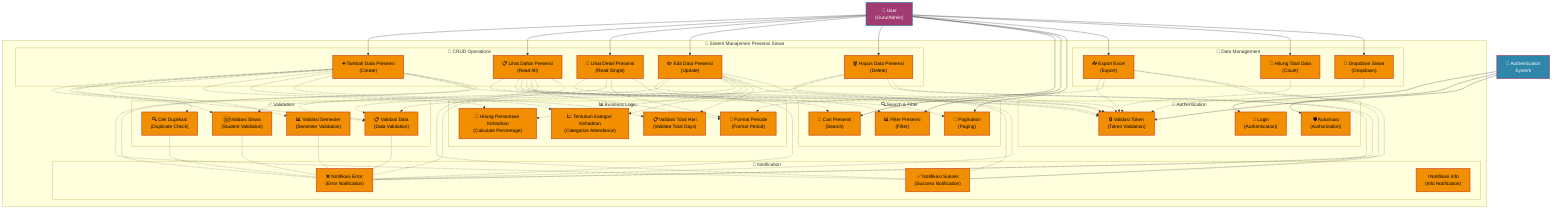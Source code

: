 graph TB
    %% Actors
    User["👤 User<br/>(Guru/Admin)"]
    Auth["🔐 Authentication<br/>System"]
    
    %% System Boundary
    subgraph System["📅 Sistem Manajemen Presensi Siswa"]
        
        %% Core CRUD Operations
        subgraph CRUD["🔄 CRUD Operations"]
            UC1["➕ Tambah Data Presensi<br/>(Create)"]
            UC2["📋 Lihat Daftar Presensi<br/>(Read All)"]
            UC3["👤 Lihat Detail Presensi<br/>(Read Single)"]
            UC4["✏️ Edit Data Presensi<br/>(Update)"]
            UC5["🗑️ Hapus Data Presensi<br/>(Delete)"]
        end
        
        %% Search & Filter Operations
        subgraph Search["🔍 Search & Filter"]
            UC6["🔎 Cari Presensi<br/>(Search)"]
            UC7["📊 Filter Presensi<br/>(Filter)"]
            UC8["📄 Pagination<br/>(Paging)"]
        end
        
        %% Data Management Operations
        subgraph DataMgmt["📁 Data Management"]
            UC9["📥 Export Excel<br/>(Export)"]
            UC10["🔢 Hitung Total Data<br/>(Count)"]
            UC11["📝 Dropdown Siswa<br/>(Dropdown)"]
        end
        
        %% Business Logic Operations
        subgraph BusinessLogic["📊 Business Logic"]
            UC12["🧮 Hitung Persentase Kehadiran<br/>(Calculate Percentage)"]
            UC13["📈 Tentukan Kategori Kehadiran<br/>(Categorize Attendance)"]
            UC14["📋 Validasi Total Hari<br/>(Validate Total Days)"]
            UC15["📅 Format Periode<br/>(Format Period)"]
        end
        
        %% Validation Operations
        subgraph Validation["✅ Validation"]
            UC16["🆔 Validasi Siswa<br/>(Student Validation)"]
            UC17["📋 Validasi Data<br/>(Data Validation)"]
            UC18["🔍 Cek Duplikasi<br/>(Duplicate Check)"]
            UC19["📊 Validasi Semester<br/>(Semester Validation)"]
        end
        
        %% Authentication Operations
        subgraph Authentication["🔐 Authentication"]
            UC20["🔑 Login<br/>(Authentication)"]
            UC21["🛡️ Autorisasi<br/>(Authorization)"]
            UC22["🔒 Validasi Token<br/>(Token Validation)"]
        end
        
        %% Notification Operations
        subgraph Notification["🔔 Notification"]
            UC23["✅ Notifikasi Sukses<br/>(Success Notification)"]
            UC24["❌ Notifikasi Error<br/>(Error Notification)"]
            UC25["ℹ️ Notifikasi Info<br/>(Info Notification)"]
        end
    end
    
    %% User Relationships
    User --> UC1
    User --> UC2
    User --> UC3
    User --> UC4
    User --> UC5
    User --> UC6
    User --> UC7
    User --> UC8
    User --> UC9
    User --> UC10
    User --> UC11
    
    %% Authentication System Relationships
    Auth --> UC20
    Auth --> UC21
    Auth --> UC22
    
    %% Include Relationships (shown as dependencies)
    UC1 -.-> UC16
    UC1 -.-> UC17
    UC1 -.-> UC18
    UC1 -.-> UC19
    UC1 -.-> UC12
    UC1 -.-> UC13
    UC1 -.-> UC14
    UC1 -.-> UC22
    
    UC2 -.-> UC22
    UC2 -.-> UC6
    UC2 -.-> UC7
    UC2 -.-> UC8
    UC2 -.-> UC15
    
    UC3 -.-> UC22
    UC3 -.-> UC17
    UC3 -.-> UC15
    
    UC4 -.-> UC22
    UC4 -.-> UC16
    UC4 -.-> UC17
    UC4 -.-> UC12
    UC4 -.-> UC13
    UC4 -.-> UC14
    
    UC5 -.-> UC22
    UC5 -.-> UC17
    
    UC9 -.-> UC22
    UC9 -.-> UC15
    
    UC10 -.-> UC22
    UC11 -.-> UC22
    
    %% Extend Relationships (shown as optional connections)
    UC1 -.- UC23
    UC1 -.- UC24
    UC2 -.- UC23
    UC2 -.- UC24
    UC3 -.- UC24
    UC4 -.- UC23
    UC4 -.- UC24
    UC5 -.- UC23
    UC5 -.- UC24
    UC9 -.- UC23
    UC9 -.- UC24
    UC16 -.- UC24
    UC17 -.- UC24
    UC18 -.- UC24
    UC19 -.- UC24
    
    %% Styling
    classDef userStyle fill:#A23B72,stroke:#2E86AB,stroke-width:2px,color:#fff
    classDef authStyle fill:#2E86AB,stroke:#A23B72,stroke-width:2px,color:#fff
    classDef usecaseStyle fill:#F18F01,stroke:#C73E1D,stroke-width:2px,color:#000
    classDef systemStyle fill:#E8F4FD,stroke:#2E86AB,stroke-width:3px
    classDef packageStyle fill:#FFF5E6,stroke:#F18F01,stroke-width:2px
    
    class User userStyle
    class Auth authStyle
    class UC1,UC2,UC3,UC4,UC5,UC6,UC7,UC8,UC9,UC10,UC11,UC12,UC13,UC14,UC15,UC16,UC17,UC18,UC19,UC20,UC21,UC22,UC23,UC24,UC25 usecaseStyle